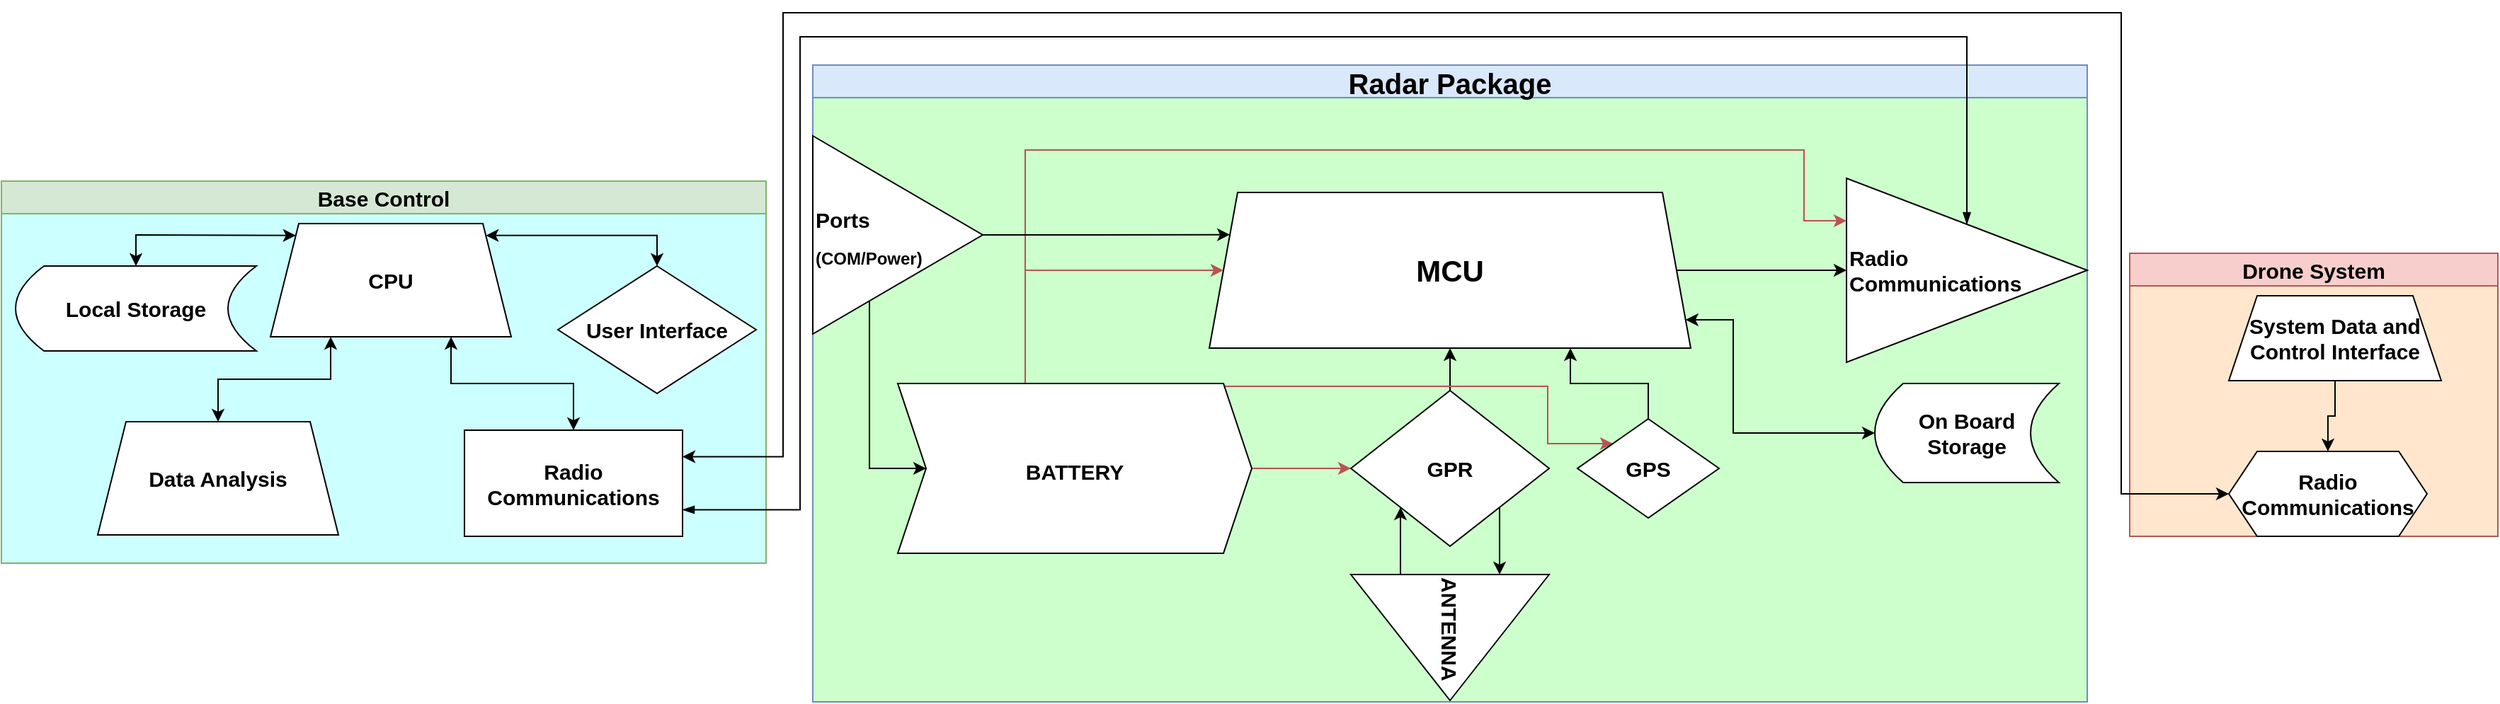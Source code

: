 <mxfile version="20.6.0" type="google"><diagram id="5p57DuiUJtVlTiZNPNAu" name="Page-1"><mxGraphModel grid="0" page="0" gridSize="10" guides="0" tooltips="1" connect="1" arrows="1" fold="1" pageScale="1" pageWidth="850" pageHeight="1100" math="0" shadow="0"><root><mxCell id="0"/><mxCell id="1" parent="0"/><mxCell id="MShEhDMoe3EngXBpGJt7-1" value="Radar Package" style="swimlane;fillColor=#dae8fc;strokeColor=#6c8ebf;swimlaneFillColor=#CCFFCC;fontSize=20;" vertex="1" parent="1"><mxGeometry x="90" y="390" width="900" height="450" as="geometry"/></mxCell><mxCell id="MShEhDMoe3EngXBpGJt7-6" style="edgeStyle=orthogonalEdgeStyle;rounded=0;orthogonalLoop=1;jettySize=auto;html=1;entryX=0;entryY=1;entryDx=0;entryDy=0;fontSize=15;exitX=0;exitY=0.75;exitDx=0;exitDy=0;" edge="1" parent="MShEhDMoe3EngXBpGJt7-1" source="MShEhDMoe3EngXBpGJt7-4" target="MShEhDMoe3EngXBpGJt7-5"><mxGeometry relative="1" as="geometry"/></mxCell><mxCell id="MShEhDMoe3EngXBpGJt7-4" value="&lt;b&gt;&lt;font style=&quot;font-size: 15px;&quot;&gt;ANTENNA&lt;/font&gt;&lt;/b&gt;" style="triangle;whiteSpace=wrap;html=1;fillColor=#FFFFFF;rotation=90;align=left;" vertex="1" parent="MShEhDMoe3EngXBpGJt7-1"><mxGeometry x="405.5" y="334.5" width="89" height="140" as="geometry"/></mxCell><mxCell id="MShEhDMoe3EngXBpGJt7-7" style="edgeStyle=orthogonalEdgeStyle;rounded=0;orthogonalLoop=1;jettySize=auto;html=1;entryX=0;entryY=0.25;entryDx=0;entryDy=0;fontSize=15;exitX=1;exitY=1;exitDx=0;exitDy=0;" edge="1" parent="MShEhDMoe3EngXBpGJt7-1" source="MShEhDMoe3EngXBpGJt7-5" target="MShEhDMoe3EngXBpGJt7-4"><mxGeometry relative="1" as="geometry"><mxPoint x="490" y="340" as="sourcePoint"/><Array as="points"><mxPoint x="485" y="350"/><mxPoint x="485" y="350"/></Array></mxGeometry></mxCell><mxCell id="MShEhDMoe3EngXBpGJt7-13" style="edgeStyle=orthogonalEdgeStyle;rounded=0;orthogonalLoop=1;jettySize=auto;html=1;entryX=0.5;entryY=1;entryDx=0;entryDy=0;fontSize=21;" edge="1" parent="MShEhDMoe3EngXBpGJt7-1" source="MShEhDMoe3EngXBpGJt7-5" target="MShEhDMoe3EngXBpGJt7-12"><mxGeometry relative="1" as="geometry"/></mxCell><mxCell id="MShEhDMoe3EngXBpGJt7-8" value="&lt;b&gt;On Board Storage&lt;/b&gt;" style="shape=dataStorage;whiteSpace=wrap;html=1;fixedSize=1;fontSize=15;fillColor=#FFFFFF;" vertex="1" parent="MShEhDMoe3EngXBpGJt7-1"><mxGeometry x="750" y="225" width="130" height="70" as="geometry"/></mxCell><mxCell id="MShEhDMoe3EngXBpGJt7-9" value="&lt;b&gt;Radio &lt;br&gt;Communications&lt;/b&gt;" style="triangle;whiteSpace=wrap;html=1;fontSize=15;fillColor=#FFFFFF;align=left;" vertex="1" parent="MShEhDMoe3EngXBpGJt7-1"><mxGeometry x="730" y="80" width="170" height="130" as="geometry"/></mxCell><mxCell id="MShEhDMoe3EngXBpGJt7-14" style="edgeStyle=orthogonalEdgeStyle;rounded=0;orthogonalLoop=1;jettySize=auto;html=1;fontSize=21;" edge="1" parent="MShEhDMoe3EngXBpGJt7-1" source="MShEhDMoe3EngXBpGJt7-12" target="MShEhDMoe3EngXBpGJt7-9"><mxGeometry relative="1" as="geometry"/></mxCell><mxCell id="MShEhDMoe3EngXBpGJt7-15" style="edgeStyle=orthogonalEdgeStyle;rounded=0;orthogonalLoop=1;jettySize=auto;html=1;fontSize=21;entryX=0;entryY=0.5;entryDx=0;entryDy=0;startArrow=classic;startFill=1;" edge="1" parent="MShEhDMoe3EngXBpGJt7-1" source="MShEhDMoe3EngXBpGJt7-12" target="MShEhDMoe3EngXBpGJt7-8"><mxGeometry relative="1" as="geometry"><Array as="points"><mxPoint x="650" y="180"/><mxPoint x="650" y="260"/></Array></mxGeometry></mxCell><mxCell id="MShEhDMoe3EngXBpGJt7-12" value="&lt;b&gt;&lt;font style=&quot;font-size: 21px;&quot;&gt;MCU&lt;/font&gt;&lt;/b&gt;" style="shape=trapezoid;perimeter=trapezoidPerimeter;whiteSpace=wrap;html=1;fixedSize=1;fontSize=15;fillColor=#FFFFFF;gradientColor=none;" vertex="1" parent="MShEhDMoe3EngXBpGJt7-1"><mxGeometry x="280" y="90" width="340" height="110" as="geometry"/></mxCell><mxCell id="MShEhDMoe3EngXBpGJt7-17" style="edgeStyle=orthogonalEdgeStyle;rounded=0;orthogonalLoop=1;jettySize=auto;html=1;entryX=0;entryY=0.5;entryDx=0;entryDy=0;fontSize=21;startArrow=none;startFill=0;fillColor=#f8cecc;strokeColor=#b85450;" edge="1" parent="MShEhDMoe3EngXBpGJt7-1" source="MShEhDMoe3EngXBpGJt7-16" target="MShEhDMoe3EngXBpGJt7-5"><mxGeometry relative="1" as="geometry"/></mxCell><mxCell id="MShEhDMoe3EngXBpGJt7-18" style="edgeStyle=orthogonalEdgeStyle;rounded=0;orthogonalLoop=1;jettySize=auto;html=1;entryX=0;entryY=0.5;entryDx=0;entryDy=0;fontSize=21;startArrow=none;startFill=0;fillColor=#f8cecc;strokeColor=#b85450;" edge="1" parent="MShEhDMoe3EngXBpGJt7-1" source="MShEhDMoe3EngXBpGJt7-16" target="MShEhDMoe3EngXBpGJt7-12"><mxGeometry relative="1" as="geometry"><Array as="points"><mxPoint x="150" y="145"/></Array></mxGeometry></mxCell><mxCell id="MShEhDMoe3EngXBpGJt7-20" style="edgeStyle=orthogonalEdgeStyle;rounded=0;orthogonalLoop=1;jettySize=auto;html=1;fontSize=21;startArrow=none;startFill=0;fillColor=#f8cecc;strokeColor=#b85450;" edge="1" parent="MShEhDMoe3EngXBpGJt7-1" source="MShEhDMoe3EngXBpGJt7-16" target="MShEhDMoe3EngXBpGJt7-9"><mxGeometry relative="1" as="geometry"><mxPoint x="690" y="100" as="targetPoint"/><Array as="points"><mxPoint x="150" y="60"/><mxPoint x="700" y="60"/><mxPoint x="700" y="110"/></Array></mxGeometry></mxCell><mxCell id="WmSkTKC6HEO1XX-EunGo-6" style="edgeStyle=orthogonalEdgeStyle;rounded=0;orthogonalLoop=1;jettySize=auto;html=1;entryX=0;entryY=0;entryDx=0;entryDy=0;fontSize=15;startArrow=none;startFill=0;fillColor=#f8cecc;strokeColor=#b85450;" edge="1" parent="MShEhDMoe3EngXBpGJt7-1" source="MShEhDMoe3EngXBpGJt7-16" target="MShEhDMoe3EngXBpGJt7-40"><mxGeometry relative="1" as="geometry"><Array as="points"><mxPoint x="519" y="227"/><mxPoint x="519" y="268"/></Array></mxGeometry></mxCell><mxCell id="MShEhDMoe3EngXBpGJt7-16" value="&lt;span style=&quot;font-size: 15px;&quot;&gt;&lt;b&gt;BATTERY&lt;/b&gt;&lt;/span&gt;" style="shape=step;perimeter=stepPerimeter;whiteSpace=wrap;html=1;fixedSize=1;fontSize=21;fillColor=#FFFFFF;gradientColor=none;" vertex="1" parent="MShEhDMoe3EngXBpGJt7-1"><mxGeometry x="60" y="225" width="250" height="120" as="geometry"/></mxCell><mxCell id="MShEhDMoe3EngXBpGJt7-22" style="edgeStyle=orthogonalEdgeStyle;rounded=0;orthogonalLoop=1;jettySize=auto;html=1;entryX=0;entryY=0.25;entryDx=0;entryDy=0;fontSize=15;startArrow=none;startFill=0;" edge="1" parent="MShEhDMoe3EngXBpGJt7-1" source="MShEhDMoe3EngXBpGJt7-21" target="MShEhDMoe3EngXBpGJt7-12"><mxGeometry relative="1" as="geometry"/></mxCell><mxCell id="MShEhDMoe3EngXBpGJt7-23" style="edgeStyle=orthogonalEdgeStyle;rounded=0;orthogonalLoop=1;jettySize=auto;html=1;fontSize=15;startArrow=none;startFill=0;" edge="1" parent="MShEhDMoe3EngXBpGJt7-1" source="MShEhDMoe3EngXBpGJt7-21"><mxGeometry relative="1" as="geometry"><mxPoint x="80" y="285" as="targetPoint"/><Array as="points"><mxPoint x="40" y="285"/></Array></mxGeometry></mxCell><mxCell id="MShEhDMoe3EngXBpGJt7-21" value="&lt;b style=&quot;&quot;&gt;&lt;font style=&quot;&quot;&gt;&lt;font style=&quot;font-size: 15px;&quot;&gt;Ports&lt;/font&gt;&lt;br&gt;&lt;span style=&quot;font-size: 12px;&quot;&gt;(COM/Power)&lt;/span&gt;&lt;br&gt;&lt;/font&gt;&lt;/b&gt;" style="triangle;whiteSpace=wrap;html=1;fontSize=21;fillColor=#FFFFFF;gradientColor=none;align=left;" vertex="1" parent="MShEhDMoe3EngXBpGJt7-1"><mxGeometry y="50" width="120" height="140" as="geometry"/></mxCell><mxCell id="MShEhDMoe3EngXBpGJt7-41" style="edgeStyle=orthogonalEdgeStyle;rounded=0;orthogonalLoop=1;jettySize=auto;html=1;entryX=0.75;entryY=1;entryDx=0;entryDy=0;fontSize=15;startArrow=none;startFill=0;" edge="1" parent="MShEhDMoe3EngXBpGJt7-1" source="MShEhDMoe3EngXBpGJt7-40" target="MShEhDMoe3EngXBpGJt7-12"><mxGeometry relative="1" as="geometry"/></mxCell><mxCell id="MShEhDMoe3EngXBpGJt7-40" value="&lt;b&gt;GPS&lt;/b&gt;" style="rhombus;whiteSpace=wrap;html=1;fontSize=15;fillColor=#FFFFFF;" vertex="1" parent="MShEhDMoe3EngXBpGJt7-1"><mxGeometry x="540" y="250" width="100" height="70" as="geometry"/></mxCell><mxCell id="MShEhDMoe3EngXBpGJt7-5" value="&lt;b&gt;GPR&lt;/b&gt;" style="rhombus;whiteSpace=wrap;html=1;fontSize=15;fillColor=#FFFFFF;" vertex="1" parent="MShEhDMoe3EngXBpGJt7-1"><mxGeometry x="380" y="230" width="140" height="110" as="geometry"/></mxCell><mxCell id="MShEhDMoe3EngXBpGJt7-2" value="Drone System" style="swimlane;fillColor=#f8cecc;strokeColor=#b85450;gradientColor=none;swimlaneFillColor=#FFE6CC;fontSize=15;" vertex="1" parent="1"><mxGeometry x="1020" y="523" width="260" height="200" as="geometry"/></mxCell><mxCell id="MShEhDMoe3EngXBpGJt7-43" value="&lt;b&gt;Radio Communications&lt;/b&gt;" style="shape=hexagon;perimeter=hexagonPerimeter2;whiteSpace=wrap;html=1;fixedSize=1;fontSize=15;fillColor=#FFFFFF;gradientColor=none;" vertex="1" parent="MShEhDMoe3EngXBpGJt7-2"><mxGeometry x="70" y="140" width="140" height="60" as="geometry"/></mxCell><mxCell id="WmSkTKC6HEO1XX-EunGo-2" style="edgeStyle=orthogonalEdgeStyle;rounded=0;orthogonalLoop=1;jettySize=auto;html=1;exitX=0.5;exitY=1;exitDx=0;exitDy=0;" edge="1" parent="MShEhDMoe3EngXBpGJt7-2" source="MShEhDMoe3EngXBpGJt7-44" target="MShEhDMoe3EngXBpGJt7-43"><mxGeometry relative="1" as="geometry"/></mxCell><mxCell id="MShEhDMoe3EngXBpGJt7-44" value="&lt;b&gt;System Data and Control Interface&lt;/b&gt;" style="shape=trapezoid;perimeter=trapezoidPerimeter;whiteSpace=wrap;html=1;fixedSize=1;fontSize=15;fillColor=#FFFFFF;gradientColor=none;" vertex="1" parent="MShEhDMoe3EngXBpGJt7-2"><mxGeometry x="70" y="30" width="150" height="60" as="geometry"/></mxCell><mxCell id="MShEhDMoe3EngXBpGJt7-3" value="Base Control" style="swimlane;fillColor=#d5e8d4;strokeColor=#82b366;swimlaneFillColor=#CCFFFF;fontSize=15;" vertex="1" parent="1"><mxGeometry x="-483" y="472" width="540" height="270" as="geometry"/></mxCell><mxCell id="MShEhDMoe3EngXBpGJt7-36" style="edgeStyle=orthogonalEdgeStyle;rounded=0;orthogonalLoop=1;jettySize=auto;html=1;entryX=0.75;entryY=1;entryDx=0;entryDy=0;fontSize=15;startArrow=classic;startFill=1;" edge="1" parent="MShEhDMoe3EngXBpGJt7-3" source="MShEhDMoe3EngXBpGJt7-26" target="MShEhDMoe3EngXBpGJt7-34"><mxGeometry relative="1" as="geometry"/></mxCell><mxCell id="MShEhDMoe3EngXBpGJt7-26" value="&lt;b&gt;&lt;font style=&quot;font-size: 15px;&quot;&gt;Radio &lt;br&gt;Communications&lt;/font&gt;&lt;/b&gt;" style="rounded=0;whiteSpace=wrap;html=1;fontSize=12;fillColor=#FFFFFF;gradientColor=none;" vertex="1" parent="MShEhDMoe3EngXBpGJt7-3"><mxGeometry x="327" y="176" width="154" height="75" as="geometry"/></mxCell><mxCell id="MShEhDMoe3EngXBpGJt7-28" value="&lt;b&gt;Local Storage&lt;/b&gt;" style="shape=dataStorage;whiteSpace=wrap;html=1;fixedSize=1;fontSize=15;fillColor=#FFFFFF;gradientColor=none;" vertex="1" parent="MShEhDMoe3EngXBpGJt7-3"><mxGeometry x="10" y="60" width="170" height="60" as="geometry"/></mxCell><mxCell id="MShEhDMoe3EngXBpGJt7-29" value="&lt;b&gt;Data Analysis&lt;/b&gt;" style="shape=trapezoid;perimeter=trapezoidPerimeter;whiteSpace=wrap;html=1;fixedSize=1;fontSize=15;fillColor=#FFFFFF;gradientColor=none;" vertex="1" parent="MShEhDMoe3EngXBpGJt7-3"><mxGeometry x="68" y="170" width="170" height="80" as="geometry"/></mxCell><mxCell id="MShEhDMoe3EngXBpGJt7-37" style="edgeStyle=orthogonalEdgeStyle;rounded=0;orthogonalLoop=1;jettySize=auto;html=1;fontSize=15;startArrow=classic;startFill=1;entryX=0.5;entryY=0;entryDx=0;entryDy=0;exitX=0;exitY=0;exitDx=0;exitDy=0;" edge="1" parent="MShEhDMoe3EngXBpGJt7-3" source="MShEhDMoe3EngXBpGJt7-34" target="MShEhDMoe3EngXBpGJt7-28"><mxGeometry relative="1" as="geometry"><mxPoint x="220" y="170" as="targetPoint"/><Array as="points"><mxPoint x="204" y="38"/><mxPoint x="95" y="38"/></Array></mxGeometry></mxCell><mxCell id="MShEhDMoe3EngXBpGJt7-38" style="edgeStyle=orthogonalEdgeStyle;rounded=0;orthogonalLoop=1;jettySize=auto;html=1;fontSize=15;startArrow=classic;startFill=1;exitX=0.25;exitY=1;exitDx=0;exitDy=0;" edge="1" parent="MShEhDMoe3EngXBpGJt7-3" source="MShEhDMoe3EngXBpGJt7-34" target="MShEhDMoe3EngXBpGJt7-29"><mxGeometry relative="1" as="geometry"><Array as="points"/></mxGeometry></mxCell><mxCell id="MShEhDMoe3EngXBpGJt7-39" style="edgeStyle=orthogonalEdgeStyle;rounded=0;orthogonalLoop=1;jettySize=auto;html=1;fontSize=15;startArrow=classic;startFill=1;entryX=0.5;entryY=0;entryDx=0;entryDy=0;exitX=1;exitY=0;exitDx=0;exitDy=0;" edge="1" parent="MShEhDMoe3EngXBpGJt7-3" source="MShEhDMoe3EngXBpGJt7-34" target="MShEhDMoe3EngXBpGJt7-35"><mxGeometry relative="1" as="geometry"/></mxCell><mxCell id="MShEhDMoe3EngXBpGJt7-34" value="&lt;b&gt;CPU&lt;/b&gt;" style="shape=trapezoid;perimeter=trapezoidPerimeter;whiteSpace=wrap;html=1;fixedSize=1;fontSize=15;fillColor=#FFFFFF;gradientColor=none;" vertex="1" parent="MShEhDMoe3EngXBpGJt7-3"><mxGeometry x="190" y="30" width="170" height="80" as="geometry"/></mxCell><mxCell id="MShEhDMoe3EngXBpGJt7-35" value="&lt;b&gt;User Interface&lt;/b&gt;" style="rhombus;whiteSpace=wrap;html=1;fontSize=15;fillColor=#FFFFFF;gradientColor=none;" vertex="1" parent="MShEhDMoe3EngXBpGJt7-3"><mxGeometry x="393" y="60" width="140" height="90" as="geometry"/></mxCell><mxCell id="WmSkTKC6HEO1XX-EunGo-3" style="edgeStyle=orthogonalEdgeStyle;rounded=0;orthogonalLoop=1;jettySize=auto;html=1;startArrow=classic;startFill=1;exitX=1;exitY=0.25;exitDx=0;exitDy=0;entryX=0;entryY=0.5;entryDx=0;entryDy=0;" edge="1" parent="1" source="MShEhDMoe3EngXBpGJt7-26" target="MShEhDMoe3EngXBpGJt7-43"><mxGeometry relative="1" as="geometry"><Array as="points"><mxPoint x="69" y="667"/><mxPoint x="69" y="353"/><mxPoint x="1014" y="353"/><mxPoint x="1014" y="693"/></Array><mxPoint x="1046" y="705" as="targetPoint"/></mxGeometry></mxCell><mxCell id="A_cjrdv9WlZmOCz3r-Lp-17" style="edgeStyle=orthogonalEdgeStyle;rounded=0;orthogonalLoop=1;jettySize=auto;html=1;exitX=1;exitY=0.75;exitDx=0;exitDy=0;entryX=0.5;entryY=0;entryDx=0;entryDy=0;endArrow=blockThin;endFill=1;startArrow=blockThin;startFill=1;" edge="1" parent="1" source="MShEhDMoe3EngXBpGJt7-26" target="MShEhDMoe3EngXBpGJt7-9"><mxGeometry relative="1" as="geometry"><Array as="points"><mxPoint x="81" y="704"/><mxPoint x="81" y="370"/><mxPoint x="905" y="370"/></Array></mxGeometry></mxCell></root></mxGraphModel></diagram></mxfile>